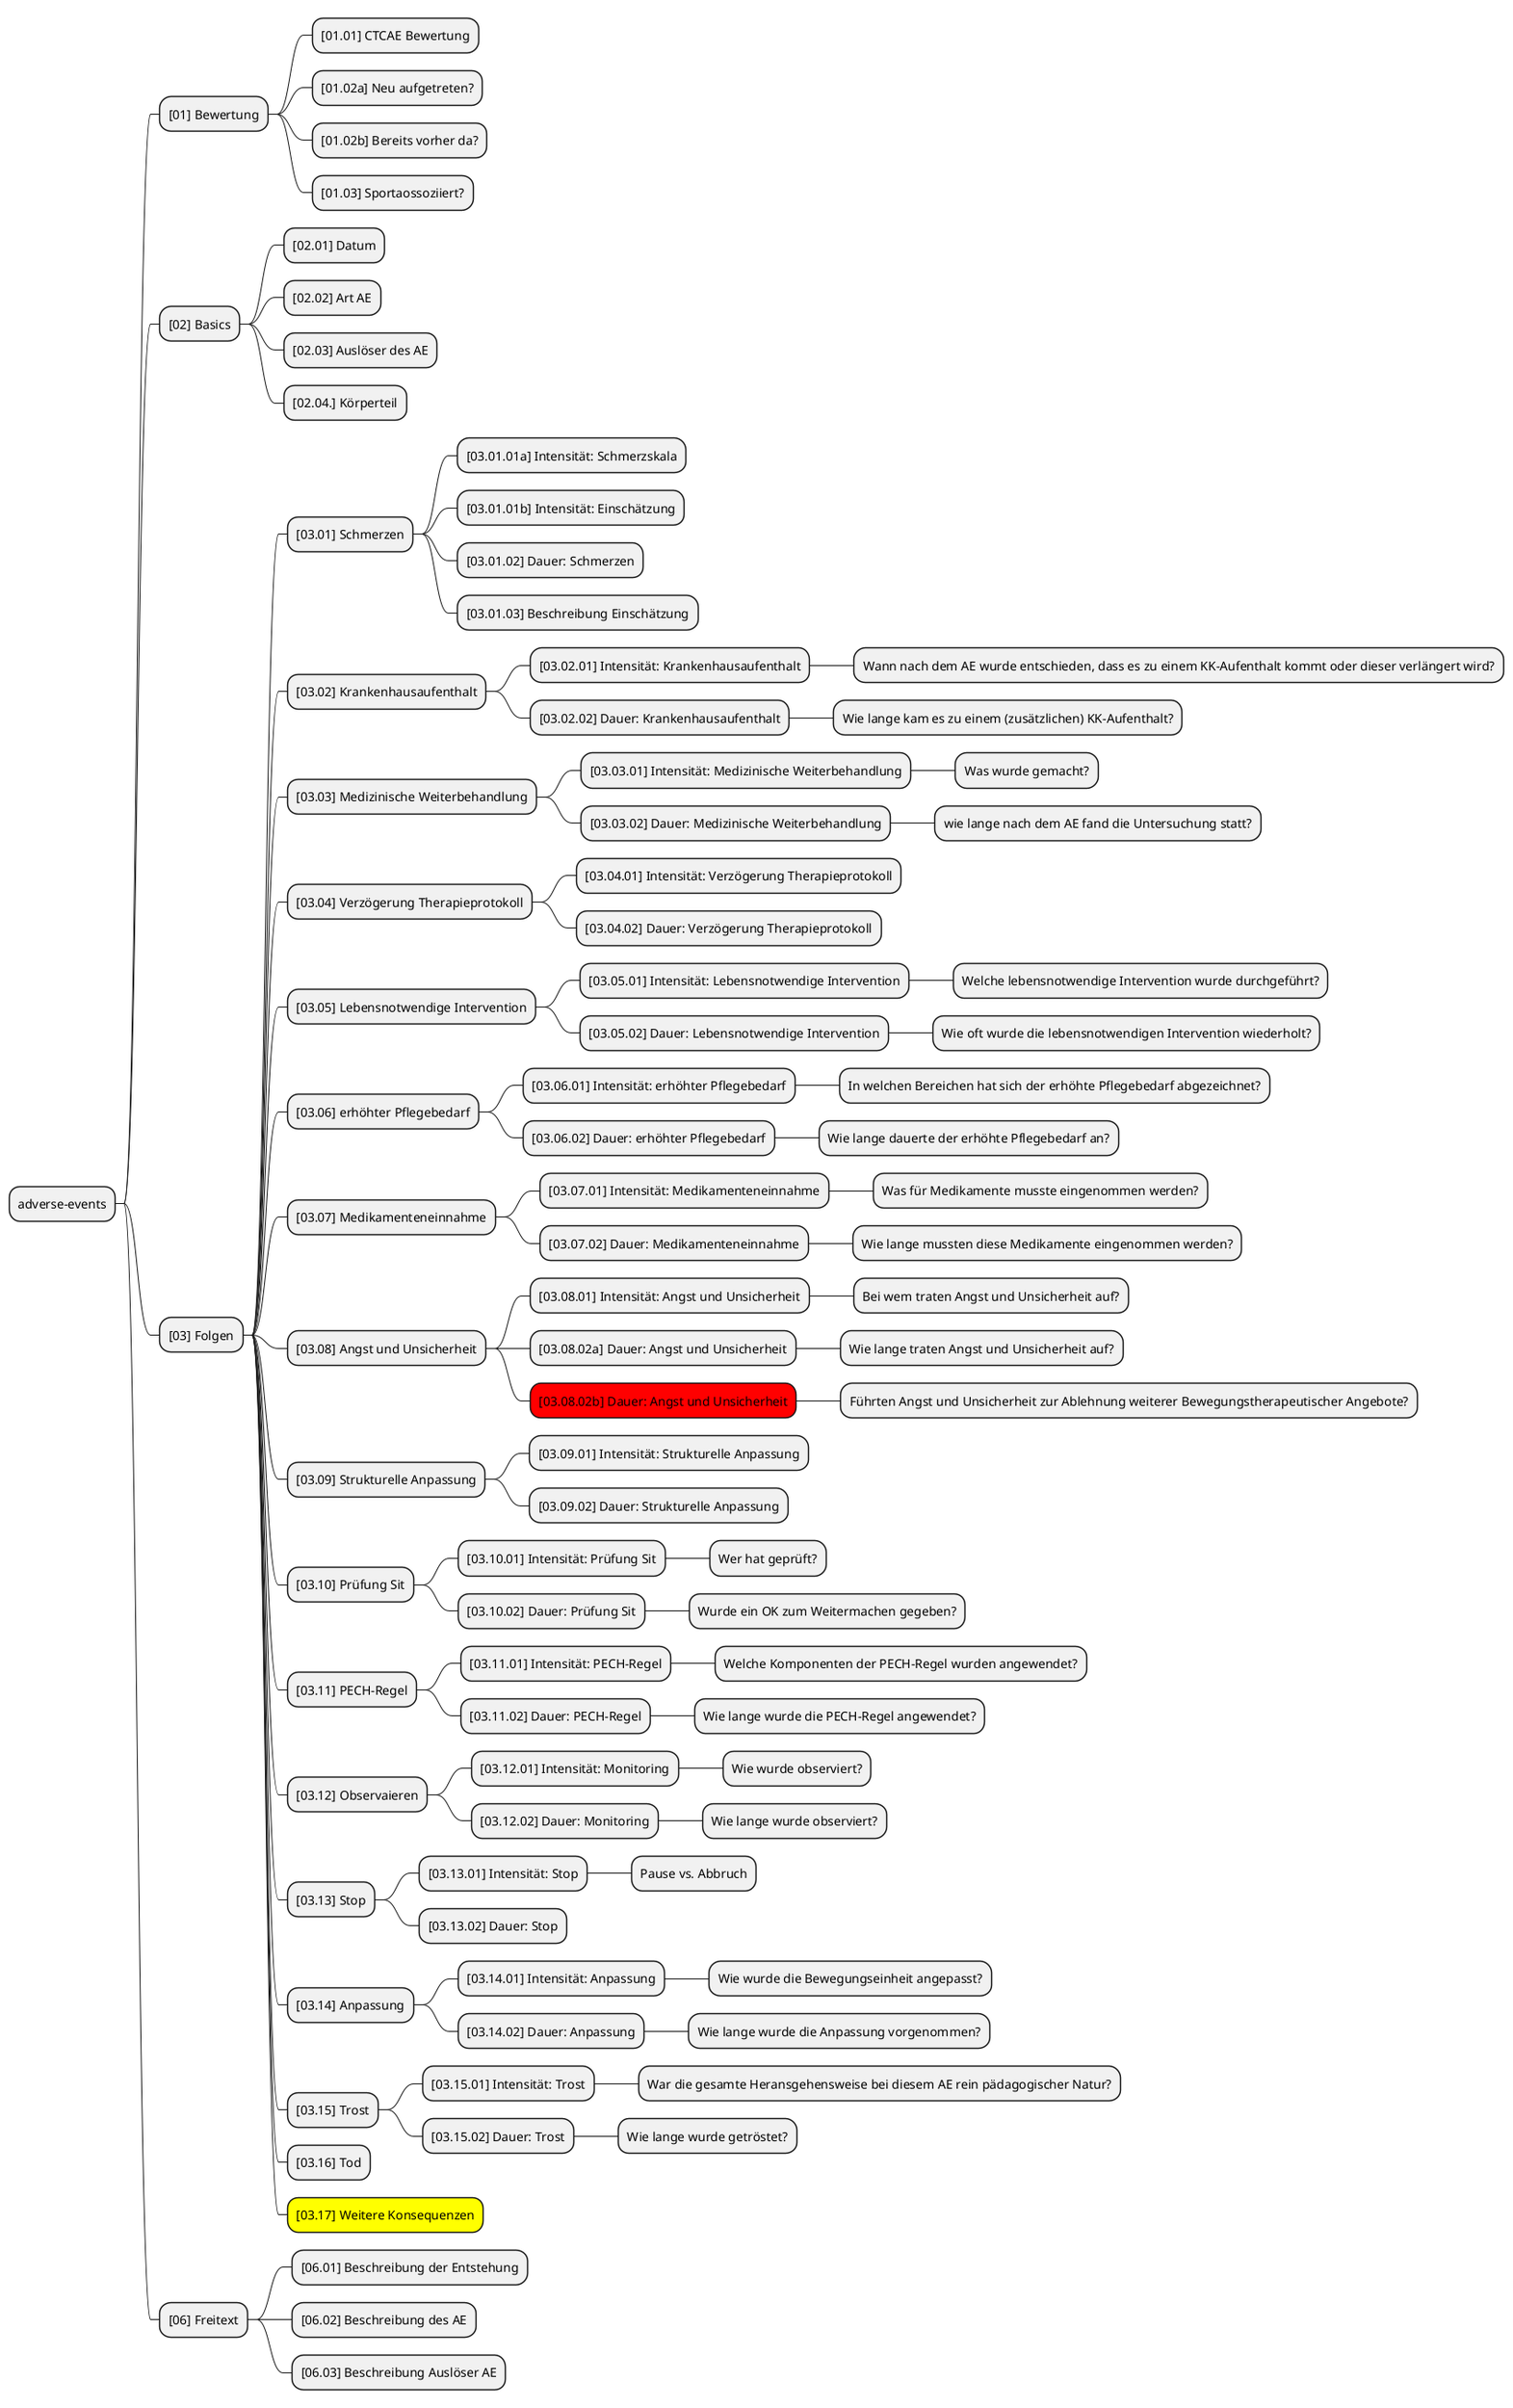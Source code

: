 @startmindmap test

+ adverse-events
++ [01] Bewertung
+++ [01.01] CTCAE Bewertung
+++ [01.02a] Neu aufgetreten?
+++ [01.02b] Bereits vorher da?
+++ [01.03] Sportaossoziiert?
++ [02] Basics
+++ [02.01] Datum
+++ [02.02] Art AE
+++ [02.03] Auslöser des AE
+++ [02.04.] Körperteil
++ [03] Folgen
+++ [03.01] Schmerzen
++++ [03.01.01a] Intensität: Schmerzskala
++++ [03.01.01b] Intensität: Einschätzung
++++ [03.01.02] Dauer: Schmerzen
++++ [03.01.03] Beschreibung Einschätzung
+++ [03.02] Krankenhausaufenthalt
++++ [03.02.01] Intensität: Krankenhausaufenthalt
+++++ Wann nach dem AE wurde entschieden, dass es zu einem KK-Aufenthalt kommt oder dieser verlängert wird?
++++ [03.02.02] Dauer: Krankenhausaufenthalt
+++++ Wie lange kam es zu einem (zusätzlichen) KK-Aufenthalt?
+++ [03.03] Medizinische Weiterbehandlung
++++ [03.03.01] Intensität: Medizinische Weiterbehandlung
+++++ Was wurde gemacht?
++++ [03.03.02] Dauer: Medizinische Weiterbehandlung
+++++ wie lange nach dem AE fand die Untersuchung statt?
+++ [03.04] Verzögerung Therapieprotokoll
++++ [03.04.01] Intensität: Verzögerung Therapieprotokoll
++++ [03.04.02] Dauer: Verzögerung Therapieprotokoll
+++ [03.05] Lebensnotwendige Intervention
++++ [03.05.01] Intensität: Lebensnotwendige Intervention
+++++ Welche lebensnotwendige Intervention wurde durchgeführt?
++++ [03.05.02] Dauer: Lebensnotwendige Intervention
+++++ Wie oft wurde die lebensnotwendigen Intervention wiederholt?
+++ [03.06] erhöhter Pflegebedarf
++++ [03.06.01] Intensität: erhöhter Pflegebedarf
+++++ In welchen Bereichen hat sich der erhöhte Pflegebedarf abgezeichnet?
++++ [03.06.02] Dauer: erhöhter Pflegebedarf
+++++ Wie lange dauerte der erhöhte Pflegebedarf an?
+++ [03.07] Medikamenteneinnahme
++++ [03.07.01] Intensität: Medikamenteneinnahme
+++++ Was für Medikamente musste eingenommen werden?
++++ [03.07.02] Dauer: Medikamenteneinnahme
+++++ Wie lange mussten diese Medikamente eingenommen werden?
+++ [03.08] Angst und Unsicherheit
++++ [03.08.01] Intensität: Angst und Unsicherheit
+++++ Bei wem traten Angst und Unsicherheit auf?
++++ [03.08.02a] Dauer: Angst und Unsicherheit
+++++ Wie lange traten Angst und Unsicherheit auf?
++++[#Red] [03.08.02b] Dauer: Angst und Unsicherheit
+++++ Führten Angst und Unsicherheit zur Ablehnung weiterer Bewegungstherapeutischer Angebote?
+++ [03.09] Strukturelle Anpassung
++++ [03.09.01] Intensität: Strukturelle Anpassung
++++ [03.09.02] Dauer: Strukturelle Anpassung
+++ [03.10] Prüfung Sit
++++ [03.10.01] Intensität: Prüfung Sit
+++++ Wer hat geprüft?
++++ [03.10.02] Dauer: Prüfung Sit
+++++ Wurde ein OK zum Weitermachen gegeben?
+++ [03.11] PECH-Regel
++++ [03.11.01] Intensität: PECH-Regel
+++++ Welche Komponenten der PECH-Regel wurden angewendet?
++++ [03.11.02] Dauer: PECH-Regel
+++++ Wie lange wurde die PECH-Regel angewendet?
+++ [03.12] Observaieren
++++ [03.12.01] Intensität: Monitoring
+++++ Wie wurde observiert?
++++ [03.12.02] Dauer: Monitoring
+++++ Wie lange wurde observiert?
+++ [03.13] Stop
++++ [03.13.01] Intensität: Stop
+++++ Pause vs. Abbruch
++++ [03.13.02] Dauer: Stop
+++ [03.14] Anpassung
++++ [03.14.01] Intensität: Anpassung
+++++ Wie wurde die Bewegungseinheit angepasst?
++++ [03.14.02] Dauer: Anpassung
+++++ Wie lange wurde die Anpassung vorgenommen?
+++ [03.15] Trost
++++ [03.15.01] Intensität: Trost
+++++ War die gesamte Heransgehensweise bei diesem AE rein pädagogischer Natur?
++++ [03.15.02] Dauer: Trost
+++++ Wie lange wurde getröstet?
+++ [03.16] Tod
+++[#Yellow] [03.17] Weitere Konsequenzen
++ [06] Freitext
+++ [06.01] Beschreibung der Entstehung
+++ [06.02] Beschreibung des AE
+++ [06.03] Beschreibung Auslöser AE

@endmindmap
